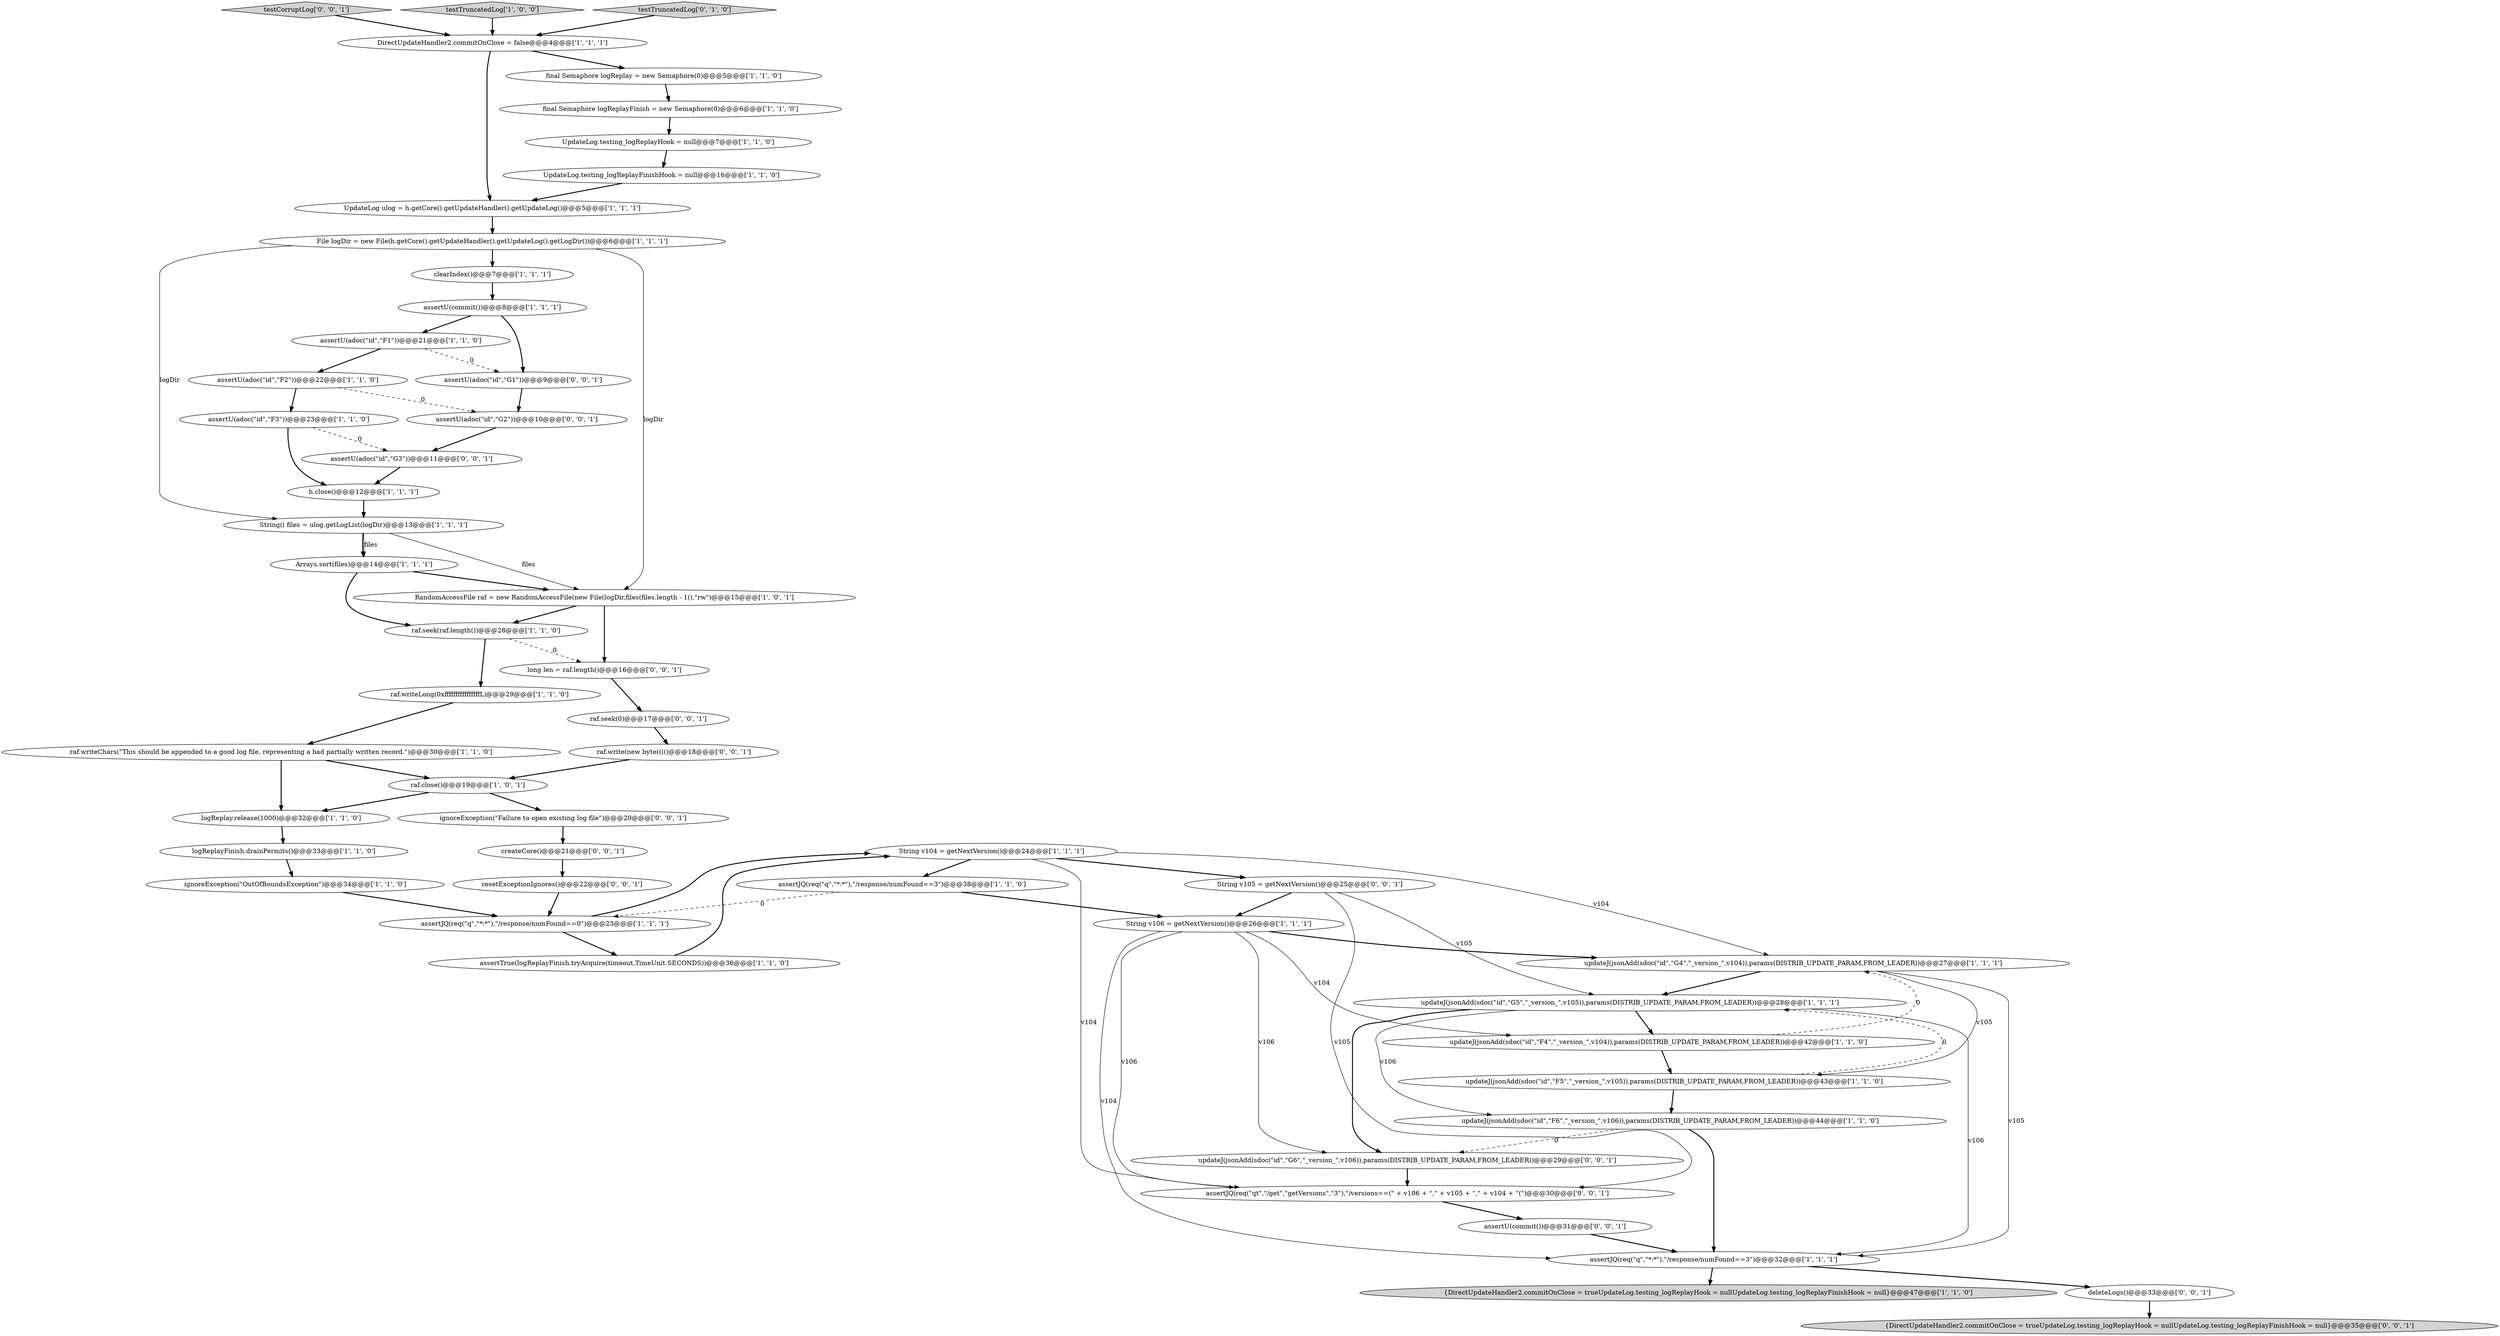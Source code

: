 digraph {
27 [style = filled, label = "String v104 = getNextVersion()@@@24@@@['1', '1', '1']", fillcolor = white, shape = ellipse image = "AAA0AAABBB1BBB"];
40 [style = filled, label = "createCore()@@@21@@@['0', '0', '1']", fillcolor = white, shape = ellipse image = "AAA0AAABBB3BBB"];
15 [style = filled, label = "clearIndex()@@@7@@@['1', '1', '1']", fillcolor = white, shape = ellipse image = "AAA0AAABBB1BBB"];
13 [style = filled, label = "assertU(adoc(\"id\",\"F1\"))@@@21@@@['1', '1', '0']", fillcolor = white, shape = ellipse image = "AAA0AAABBB1BBB"];
39 [style = filled, label = "ignoreException(\"Failure to open existing log file\")@@@20@@@['0', '0', '1']", fillcolor = white, shape = ellipse image = "AAA0AAABBB3BBB"];
45 [style = filled, label = "assertU(adoc(\"id\",\"G2\"))@@@10@@@['0', '0', '1']", fillcolor = white, shape = ellipse image = "AAA0AAABBB3BBB"];
23 [style = filled, label = "String(( files = ulog.getLogList(logDir)@@@13@@@['1', '1', '1']", fillcolor = white, shape = ellipse image = "AAA0AAABBB1BBB"];
33 [style = filled, label = "assertJQ(req(\"q\",\"*:*\"),\"/response/numFound==3\")@@@38@@@['1', '1', '0']", fillcolor = white, shape = ellipse image = "AAA0AAABBB1BBB"];
6 [style = filled, label = "File logDir = new File(h.getCore().getUpdateHandler().getUpdateLog().getLogDir())@@@6@@@['1', '1', '1']", fillcolor = white, shape = ellipse image = "AAA0AAABBB1BBB"];
48 [style = filled, label = "testCorruptLog['0', '0', '1']", fillcolor = lightgray, shape = diamond image = "AAA0AAABBB3BBB"];
38 [style = filled, label = "raf.seek(0)@@@17@@@['0', '0', '1']", fillcolor = white, shape = ellipse image = "AAA0AAABBB3BBB"];
49 [style = filled, label = "updateJ(jsonAdd(sdoc(\"id\",\"G6\",\"_version_\",v106)),params(DISTRIB_UPDATE_PARAM,FROM_LEADER))@@@29@@@['0', '0', '1']", fillcolor = white, shape = ellipse image = "AAA0AAABBB3BBB"];
51 [style = filled, label = "assertU(adoc(\"id\",\"G3\"))@@@11@@@['0', '0', '1']", fillcolor = white, shape = ellipse image = "AAA0AAABBB3BBB"];
4 [style = filled, label = "{DirectUpdateHandler2.commitOnClose = trueUpdateLog.testing_logReplayHook = nullUpdateLog.testing_logReplayFinishHook = null}@@@47@@@['1', '1', '0']", fillcolor = lightgray, shape = ellipse image = "AAA0AAABBB1BBB"];
32 [style = filled, label = "assertU(adoc(\"id\",\"F3\"))@@@23@@@['1', '1', '0']", fillcolor = white, shape = ellipse image = "AAA0AAABBB1BBB"];
16 [style = filled, label = "ignoreException(\"OutOfBoundsException\")@@@34@@@['1', '1', '0']", fillcolor = white, shape = ellipse image = "AAA0AAABBB1BBB"];
3 [style = filled, label = "UpdateLog.testing_logReplayHook = null@@@7@@@['1', '1', '0']", fillcolor = white, shape = ellipse image = "AAA0AAABBB1BBB"];
10 [style = filled, label = "assertJQ(req(\"q\",\"*:*\"),\"/response/numFound==0\")@@@23@@@['1', '1', '1']", fillcolor = white, shape = ellipse image = "AAA0AAABBB1BBB"];
43 [style = filled, label = "resetExceptionIgnores()@@@22@@@['0', '0', '1']", fillcolor = white, shape = ellipse image = "AAA0AAABBB3BBB"];
52 [style = filled, label = "assertJQ(req(\"qt\",\"/get\",\"getVersions\",\"3\"),\"/versions==(\" + v106 + \",\" + v105 + \",\" + v104 + \"(\")@@@30@@@['0', '0', '1']", fillcolor = white, shape = ellipse image = "AAA0AAABBB3BBB"];
47 [style = filled, label = "{DirectUpdateHandler2.commitOnClose = trueUpdateLog.testing_logReplayHook = nullUpdateLog.testing_logReplayFinishHook = null}@@@35@@@['0', '0', '1']", fillcolor = lightgray, shape = ellipse image = "AAA0AAABBB3BBB"];
20 [style = filled, label = "assertJQ(req(\"q\",\"*:*\"),\"/response/numFound==3\")@@@32@@@['1', '1', '1']", fillcolor = white, shape = ellipse image = "AAA0AAABBB1BBB"];
12 [style = filled, label = "final Semaphore logReplay = new Semaphore(0)@@@5@@@['1', '1', '0']", fillcolor = white, shape = ellipse image = "AAA0AAABBB1BBB"];
1 [style = filled, label = "assertU(commit())@@@8@@@['1', '1', '1']", fillcolor = white, shape = ellipse image = "AAA0AAABBB1BBB"];
41 [style = filled, label = "String v105 = getNextVersion()@@@25@@@['0', '0', '1']", fillcolor = white, shape = ellipse image = "AAA0AAABBB3BBB"];
9 [style = filled, label = "testTruncatedLog['1', '0', '0']", fillcolor = lightgray, shape = diamond image = "AAA0AAABBB1BBB"];
17 [style = filled, label = "assertTrue(logReplayFinish.tryAcquire(timeout,TimeUnit.SECONDS))@@@36@@@['1', '1', '0']", fillcolor = white, shape = ellipse image = "AAA0AAABBB1BBB"];
31 [style = filled, label = "updateJ(jsonAdd(sdoc(\"id\",\"F6\",\"_version_\",v106)),params(DISTRIB_UPDATE_PARAM,FROM_LEADER))@@@44@@@['1', '1', '0']", fillcolor = white, shape = ellipse image = "AAA0AAABBB1BBB"];
19 [style = filled, label = "raf.writeLong(0xffffffffffffffffL)@@@29@@@['1', '1', '0']", fillcolor = white, shape = ellipse image = "AAA0AAABBB1BBB"];
5 [style = filled, label = "final Semaphore logReplayFinish = new Semaphore(0)@@@6@@@['1', '1', '0']", fillcolor = white, shape = ellipse image = "AAA0AAABBB1BBB"];
34 [style = filled, label = "raf.writeChars(\"This should be appended to a good log file, representing a bad partially written record.\")@@@30@@@['1', '1', '0']", fillcolor = white, shape = ellipse image = "AAA0AAABBB1BBB"];
7 [style = filled, label = "raf.close()@@@19@@@['1', '0', '1']", fillcolor = white, shape = ellipse image = "AAA0AAABBB1BBB"];
14 [style = filled, label = "DirectUpdateHandler2.commitOnClose = false@@@4@@@['1', '1', '1']", fillcolor = white, shape = ellipse image = "AAA0AAABBB1BBB"];
30 [style = filled, label = "h.close()@@@12@@@['1', '1', '1']", fillcolor = white, shape = ellipse image = "AAA0AAABBB1BBB"];
8 [style = filled, label = "logReplayFinish.drainPermits()@@@33@@@['1', '1', '0']", fillcolor = white, shape = ellipse image = "AAA0AAABBB1BBB"];
29 [style = filled, label = "updateJ(jsonAdd(sdoc(\"id\",\"G5\",\"_version_\",v105)),params(DISTRIB_UPDATE_PARAM,FROM_LEADER))@@@28@@@['1', '1', '1']", fillcolor = white, shape = ellipse image = "AAA0AAABBB1BBB"];
42 [style = filled, label = "raf.write(new byte(((()@@@18@@@['0', '0', '1']", fillcolor = white, shape = ellipse image = "AAA0AAABBB3BBB"];
46 [style = filled, label = "long len = raf.length()@@@16@@@['0', '0', '1']", fillcolor = white, shape = ellipse image = "AAA0AAABBB3BBB"];
28 [style = filled, label = "assertU(adoc(\"id\",\"F2\"))@@@22@@@['1', '1', '0']", fillcolor = white, shape = ellipse image = "AAA0AAABBB1BBB"];
26 [style = filled, label = "String v106 = getNextVersion()@@@26@@@['1', '1', '1']", fillcolor = white, shape = ellipse image = "AAA0AAABBB1BBB"];
0 [style = filled, label = "raf.seek(raf.length())@@@28@@@['1', '1', '0']", fillcolor = white, shape = ellipse image = "AAA0AAABBB1BBB"];
44 [style = filled, label = "assertU(commit())@@@31@@@['0', '0', '1']", fillcolor = white, shape = ellipse image = "AAA0AAABBB3BBB"];
35 [style = filled, label = "RandomAccessFile raf = new RandomAccessFile(new File(logDir,files(files.length - 1(),\"rw\")@@@15@@@['1', '0', '1']", fillcolor = white, shape = ellipse image = "AAA0AAABBB1BBB"];
2 [style = filled, label = "updateJ(jsonAdd(sdoc(\"id\",\"G4\",\"_version_\",v104)),params(DISTRIB_UPDATE_PARAM,FROM_LEADER))@@@27@@@['1', '1', '1']", fillcolor = white, shape = ellipse image = "AAA0AAABBB1BBB"];
18 [style = filled, label = "UpdateLog ulog = h.getCore().getUpdateHandler().getUpdateLog()@@@5@@@['1', '1', '1']", fillcolor = white, shape = ellipse image = "AAA0AAABBB1BBB"];
37 [style = filled, label = "assertU(adoc(\"id\",\"G1\"))@@@9@@@['0', '0', '1']", fillcolor = white, shape = ellipse image = "AAA0AAABBB3BBB"];
36 [style = filled, label = "testTruncatedLog['0', '1', '0']", fillcolor = lightgray, shape = diamond image = "AAA0AAABBB2BBB"];
50 [style = filled, label = "deleteLogs()@@@33@@@['0', '0', '1']", fillcolor = white, shape = ellipse image = "AAA0AAABBB3BBB"];
21 [style = filled, label = "updateJ(jsonAdd(sdoc(\"id\",\"F4\",\"_version_\",v104)),params(DISTRIB_UPDATE_PARAM,FROM_LEADER))@@@42@@@['1', '1', '0']", fillcolor = white, shape = ellipse image = "AAA0AAABBB1BBB"];
22 [style = filled, label = "UpdateLog.testing_logReplayFinishHook = null@@@16@@@['1', '1', '0']", fillcolor = white, shape = ellipse image = "AAA0AAABBB1BBB"];
24 [style = filled, label = "logReplay.release(1000)@@@32@@@['1', '1', '0']", fillcolor = white, shape = ellipse image = "AAA0AAABBB1BBB"];
25 [style = filled, label = "Arrays.sort(files)@@@14@@@['1', '1', '1']", fillcolor = white, shape = ellipse image = "AAA0AAABBB1BBB"];
11 [style = filled, label = "updateJ(jsonAdd(sdoc(\"id\",\"F5\",\"_version_\",v105)),params(DISTRIB_UPDATE_PARAM,FROM_LEADER))@@@43@@@['1', '1', '0']", fillcolor = white, shape = ellipse image = "AAA0AAABBB1BBB"];
5->3 [style = bold, label=""];
8->16 [style = bold, label=""];
52->44 [style = bold, label=""];
12->5 [style = bold, label=""];
2->11 [style = solid, label="v105"];
28->45 [style = dashed, label="0"];
10->17 [style = bold, label=""];
25->35 [style = bold, label=""];
38->42 [style = bold, label=""];
1->13 [style = bold, label=""];
41->52 [style = solid, label="v105"];
6->35 [style = solid, label="logDir"];
34->24 [style = bold, label=""];
23->25 [style = solid, label="files"];
9->14 [style = bold, label=""];
27->33 [style = bold, label=""];
17->27 [style = bold, label=""];
31->20 [style = bold, label=""];
23->35 [style = solid, label="files"];
23->25 [style = bold, label=""];
19->34 [style = bold, label=""];
46->38 [style = bold, label=""];
0->19 [style = bold, label=""];
51->30 [style = bold, label=""];
26->49 [style = solid, label="v106"];
36->14 [style = bold, label=""];
35->0 [style = bold, label=""];
7->24 [style = bold, label=""];
22->18 [style = bold, label=""];
21->11 [style = bold, label=""];
44->20 [style = bold, label=""];
27->2 [style = solid, label="v104"];
33->10 [style = dashed, label="0"];
43->10 [style = bold, label=""];
14->18 [style = bold, label=""];
37->45 [style = bold, label=""];
42->7 [style = bold, label=""];
24->8 [style = bold, label=""];
26->20 [style = solid, label="v104"];
31->49 [style = dashed, label="0"];
25->0 [style = bold, label=""];
41->29 [style = solid, label="v105"];
45->51 [style = bold, label=""];
48->14 [style = bold, label=""];
29->49 [style = bold, label=""];
2->20 [style = solid, label="v105"];
32->30 [style = bold, label=""];
29->21 [style = bold, label=""];
6->15 [style = bold, label=""];
33->26 [style = bold, label=""];
28->32 [style = bold, label=""];
11->31 [style = bold, label=""];
32->51 [style = dashed, label="0"];
18->6 [style = bold, label=""];
7->39 [style = bold, label=""];
39->40 [style = bold, label=""];
40->43 [style = bold, label=""];
0->46 [style = dashed, label="0"];
27->52 [style = solid, label="v104"];
29->20 [style = solid, label="v106"];
26->21 [style = solid, label="v104"];
1->37 [style = bold, label=""];
15->1 [style = bold, label=""];
20->50 [style = bold, label=""];
13->37 [style = dashed, label="0"];
16->10 [style = bold, label=""];
10->27 [style = bold, label=""];
30->23 [style = bold, label=""];
11->29 [style = dashed, label="0"];
34->7 [style = bold, label=""];
3->22 [style = bold, label=""];
20->4 [style = bold, label=""];
26->52 [style = solid, label="v106"];
26->2 [style = bold, label=""];
29->31 [style = solid, label="v106"];
49->52 [style = bold, label=""];
50->47 [style = bold, label=""];
14->12 [style = bold, label=""];
27->41 [style = bold, label=""];
6->23 [style = solid, label="logDir"];
41->26 [style = bold, label=""];
21->2 [style = dashed, label="0"];
2->29 [style = bold, label=""];
13->28 [style = bold, label=""];
35->46 [style = bold, label=""];
}
